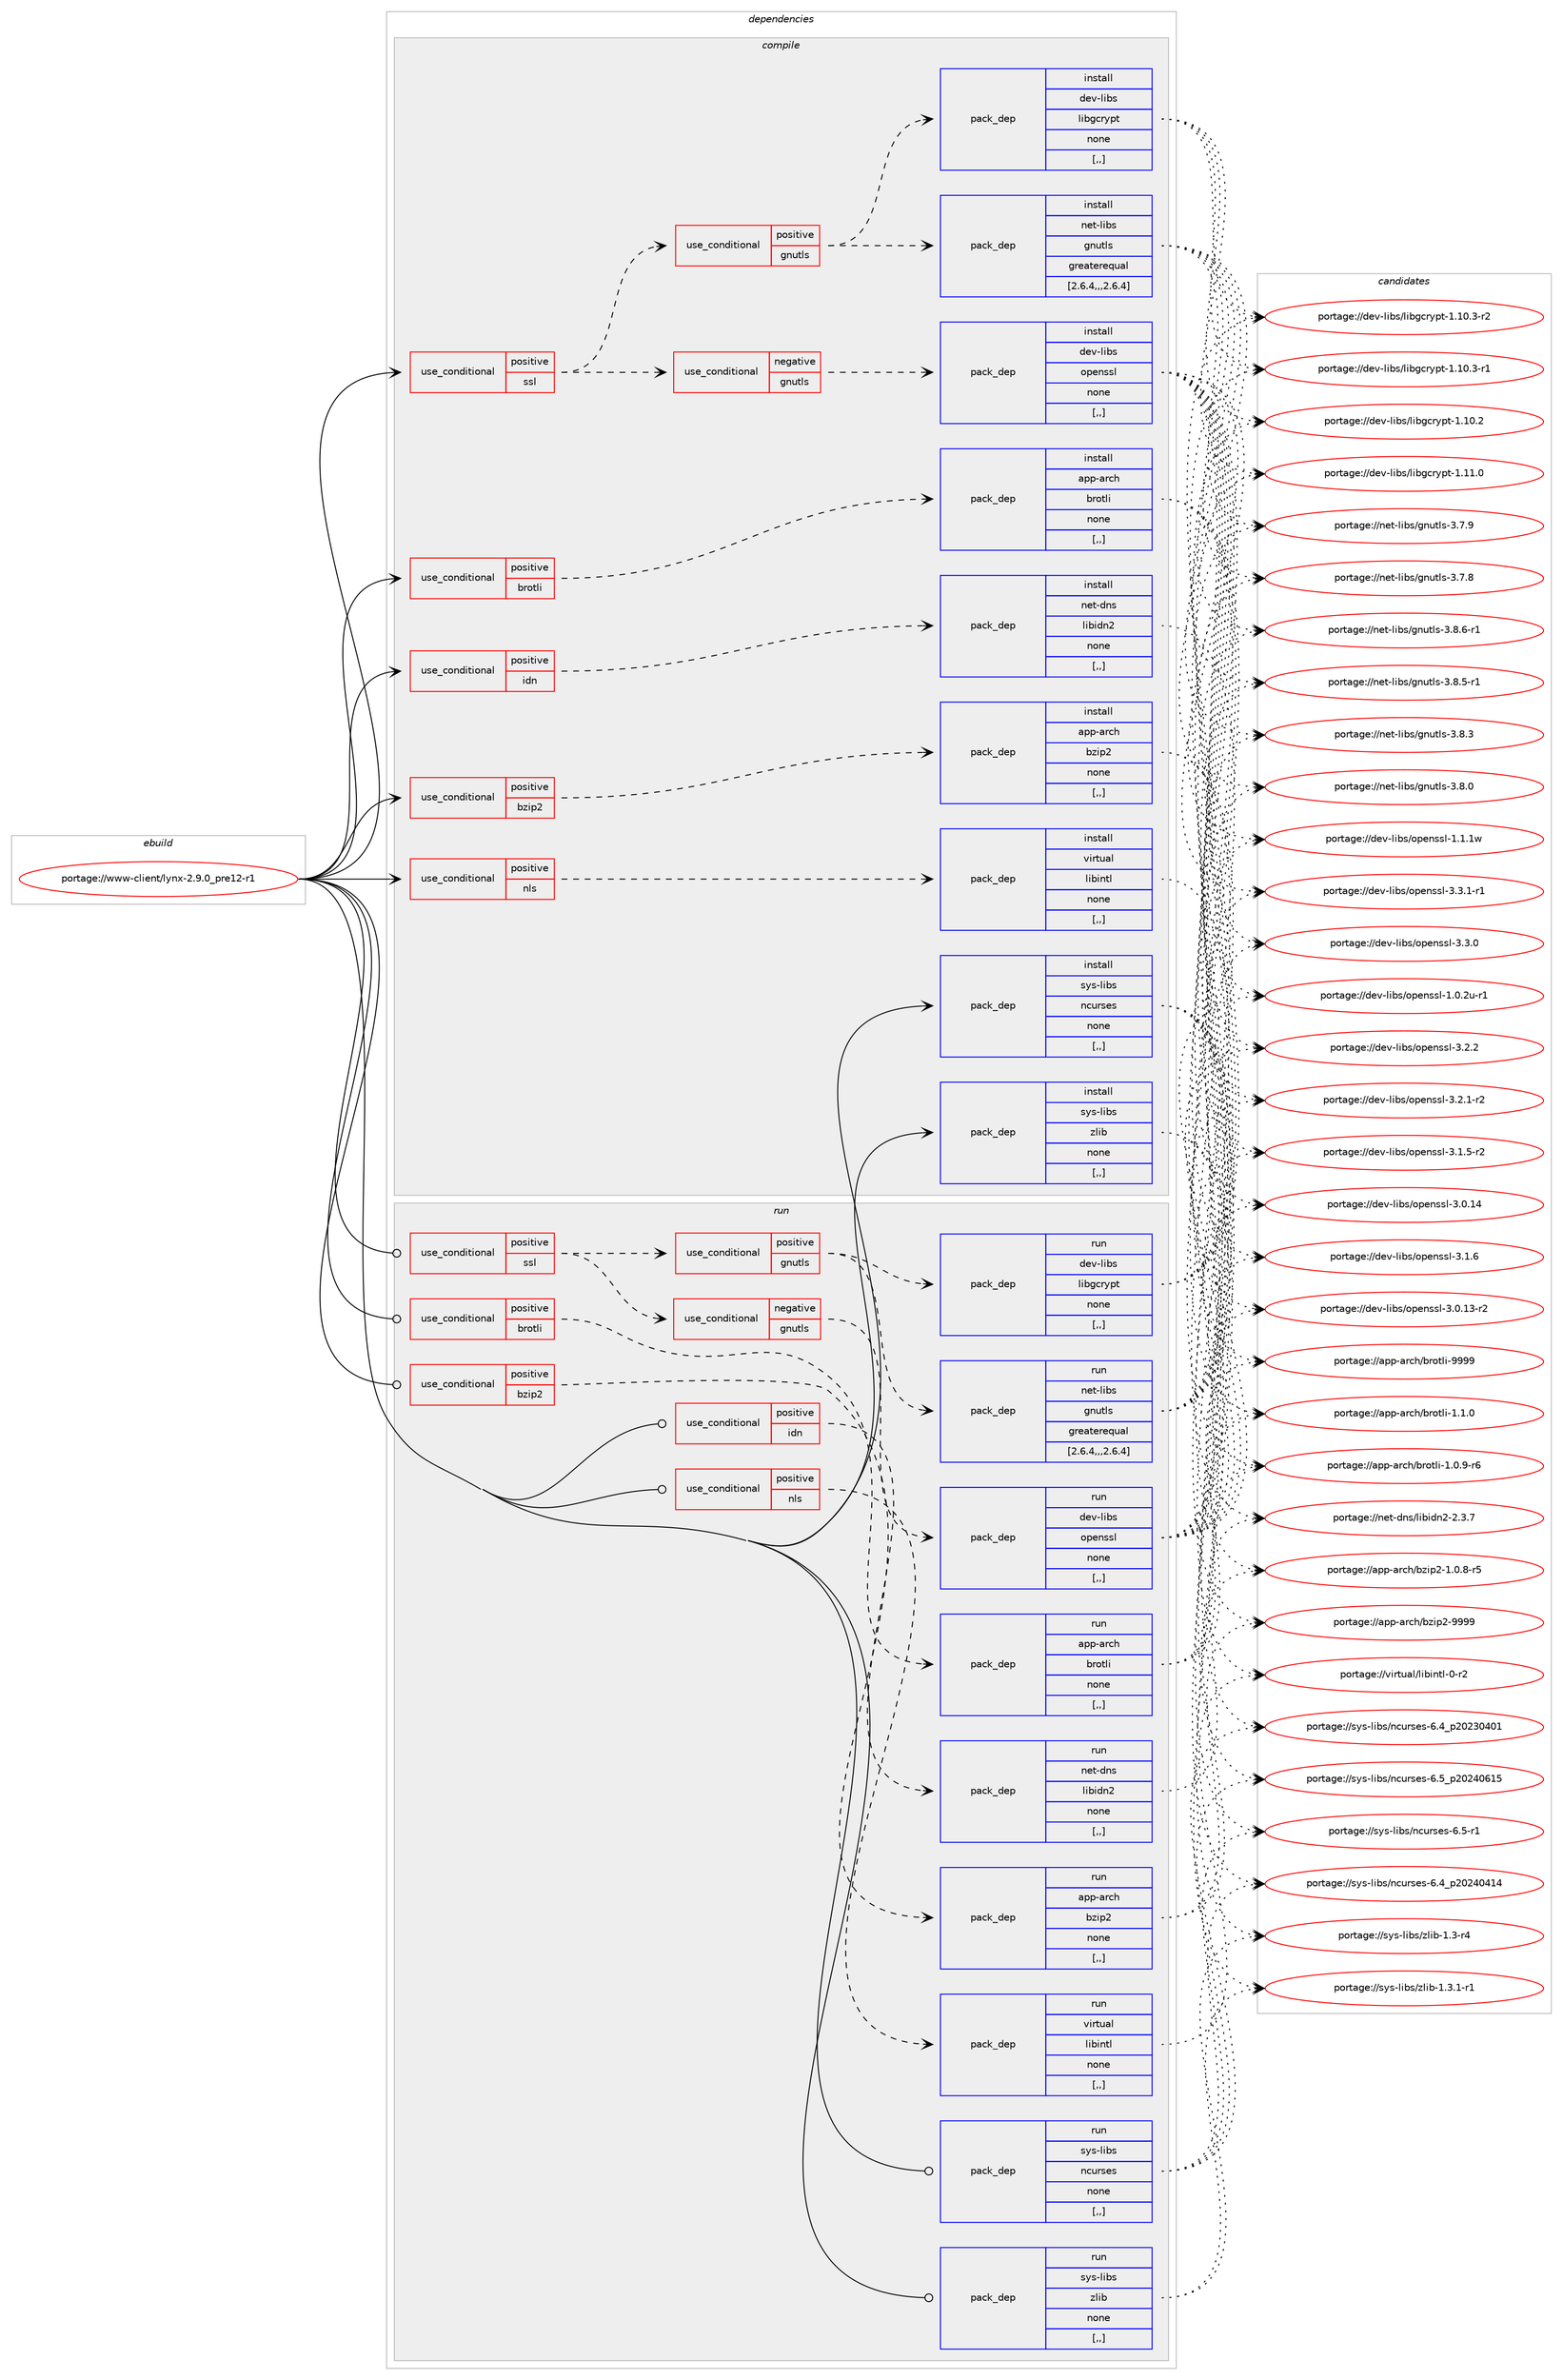 digraph prolog {

# *************
# Graph options
# *************

newrank=true;
concentrate=true;
compound=true;
graph [rankdir=LR,fontname=Helvetica,fontsize=10,ranksep=1.5];#, ranksep=2.5, nodesep=0.2];
edge  [arrowhead=vee];
node  [fontname=Helvetica,fontsize=10];

# **********
# The ebuild
# **********

subgraph cluster_leftcol {
color=gray;
label=<<i>ebuild</i>>;
id [label="portage://www-client/lynx-2.9.0_pre12-r1", color=red, width=4, href="../www-client/lynx-2.9.0_pre12-r1.svg"];
}

# ****************
# The dependencies
# ****************

subgraph cluster_midcol {
color=gray;
label=<<i>dependencies</i>>;
subgraph cluster_compile {
fillcolor="#eeeeee";
style=filled;
label=<<i>compile</i>>;
subgraph cond119969 {
dependency450584 [label=<<TABLE BORDER="0" CELLBORDER="1" CELLSPACING="0" CELLPADDING="4"><TR><TD ROWSPAN="3" CELLPADDING="10">use_conditional</TD></TR><TR><TD>positive</TD></TR><TR><TD>brotli</TD></TR></TABLE>>, shape=none, color=red];
subgraph pack327256 {
dependency450585 [label=<<TABLE BORDER="0" CELLBORDER="1" CELLSPACING="0" CELLPADDING="4" WIDTH="220"><TR><TD ROWSPAN="6" CELLPADDING="30">pack_dep</TD></TR><TR><TD WIDTH="110">install</TD></TR><TR><TD>app-arch</TD></TR><TR><TD>brotli</TD></TR><TR><TD>none</TD></TR><TR><TD>[,,]</TD></TR></TABLE>>, shape=none, color=blue];
}
dependency450584:e -> dependency450585:w [weight=20,style="dashed",arrowhead="vee"];
}
id:e -> dependency450584:w [weight=20,style="solid",arrowhead="vee"];
subgraph cond119970 {
dependency450586 [label=<<TABLE BORDER="0" CELLBORDER="1" CELLSPACING="0" CELLPADDING="4"><TR><TD ROWSPAN="3" CELLPADDING="10">use_conditional</TD></TR><TR><TD>positive</TD></TR><TR><TD>bzip2</TD></TR></TABLE>>, shape=none, color=red];
subgraph pack327257 {
dependency450587 [label=<<TABLE BORDER="0" CELLBORDER="1" CELLSPACING="0" CELLPADDING="4" WIDTH="220"><TR><TD ROWSPAN="6" CELLPADDING="30">pack_dep</TD></TR><TR><TD WIDTH="110">install</TD></TR><TR><TD>app-arch</TD></TR><TR><TD>bzip2</TD></TR><TR><TD>none</TD></TR><TR><TD>[,,]</TD></TR></TABLE>>, shape=none, color=blue];
}
dependency450586:e -> dependency450587:w [weight=20,style="dashed",arrowhead="vee"];
}
id:e -> dependency450586:w [weight=20,style="solid",arrowhead="vee"];
subgraph cond119971 {
dependency450588 [label=<<TABLE BORDER="0" CELLBORDER="1" CELLSPACING="0" CELLPADDING="4"><TR><TD ROWSPAN="3" CELLPADDING="10">use_conditional</TD></TR><TR><TD>positive</TD></TR><TR><TD>idn</TD></TR></TABLE>>, shape=none, color=red];
subgraph pack327258 {
dependency450589 [label=<<TABLE BORDER="0" CELLBORDER="1" CELLSPACING="0" CELLPADDING="4" WIDTH="220"><TR><TD ROWSPAN="6" CELLPADDING="30">pack_dep</TD></TR><TR><TD WIDTH="110">install</TD></TR><TR><TD>net-dns</TD></TR><TR><TD>libidn2</TD></TR><TR><TD>none</TD></TR><TR><TD>[,,]</TD></TR></TABLE>>, shape=none, color=blue];
}
dependency450588:e -> dependency450589:w [weight=20,style="dashed",arrowhead="vee"];
}
id:e -> dependency450588:w [weight=20,style="solid",arrowhead="vee"];
subgraph cond119972 {
dependency450590 [label=<<TABLE BORDER="0" CELLBORDER="1" CELLSPACING="0" CELLPADDING="4"><TR><TD ROWSPAN="3" CELLPADDING="10">use_conditional</TD></TR><TR><TD>positive</TD></TR><TR><TD>nls</TD></TR></TABLE>>, shape=none, color=red];
subgraph pack327259 {
dependency450591 [label=<<TABLE BORDER="0" CELLBORDER="1" CELLSPACING="0" CELLPADDING="4" WIDTH="220"><TR><TD ROWSPAN="6" CELLPADDING="30">pack_dep</TD></TR><TR><TD WIDTH="110">install</TD></TR><TR><TD>virtual</TD></TR><TR><TD>libintl</TD></TR><TR><TD>none</TD></TR><TR><TD>[,,]</TD></TR></TABLE>>, shape=none, color=blue];
}
dependency450590:e -> dependency450591:w [weight=20,style="dashed",arrowhead="vee"];
}
id:e -> dependency450590:w [weight=20,style="solid",arrowhead="vee"];
subgraph cond119973 {
dependency450592 [label=<<TABLE BORDER="0" CELLBORDER="1" CELLSPACING="0" CELLPADDING="4"><TR><TD ROWSPAN="3" CELLPADDING="10">use_conditional</TD></TR><TR><TD>positive</TD></TR><TR><TD>ssl</TD></TR></TABLE>>, shape=none, color=red];
subgraph cond119974 {
dependency450593 [label=<<TABLE BORDER="0" CELLBORDER="1" CELLSPACING="0" CELLPADDING="4"><TR><TD ROWSPAN="3" CELLPADDING="10">use_conditional</TD></TR><TR><TD>negative</TD></TR><TR><TD>gnutls</TD></TR></TABLE>>, shape=none, color=red];
subgraph pack327260 {
dependency450594 [label=<<TABLE BORDER="0" CELLBORDER="1" CELLSPACING="0" CELLPADDING="4" WIDTH="220"><TR><TD ROWSPAN="6" CELLPADDING="30">pack_dep</TD></TR><TR><TD WIDTH="110">install</TD></TR><TR><TD>dev-libs</TD></TR><TR><TD>openssl</TD></TR><TR><TD>none</TD></TR><TR><TD>[,,]</TD></TR></TABLE>>, shape=none, color=blue];
}
dependency450593:e -> dependency450594:w [weight=20,style="dashed",arrowhead="vee"];
}
dependency450592:e -> dependency450593:w [weight=20,style="dashed",arrowhead="vee"];
subgraph cond119975 {
dependency450595 [label=<<TABLE BORDER="0" CELLBORDER="1" CELLSPACING="0" CELLPADDING="4"><TR><TD ROWSPAN="3" CELLPADDING="10">use_conditional</TD></TR><TR><TD>positive</TD></TR><TR><TD>gnutls</TD></TR></TABLE>>, shape=none, color=red];
subgraph pack327261 {
dependency450596 [label=<<TABLE BORDER="0" CELLBORDER="1" CELLSPACING="0" CELLPADDING="4" WIDTH="220"><TR><TD ROWSPAN="6" CELLPADDING="30">pack_dep</TD></TR><TR><TD WIDTH="110">install</TD></TR><TR><TD>dev-libs</TD></TR><TR><TD>libgcrypt</TD></TR><TR><TD>none</TD></TR><TR><TD>[,,]</TD></TR></TABLE>>, shape=none, color=blue];
}
dependency450595:e -> dependency450596:w [weight=20,style="dashed",arrowhead="vee"];
subgraph pack327262 {
dependency450597 [label=<<TABLE BORDER="0" CELLBORDER="1" CELLSPACING="0" CELLPADDING="4" WIDTH="220"><TR><TD ROWSPAN="6" CELLPADDING="30">pack_dep</TD></TR><TR><TD WIDTH="110">install</TD></TR><TR><TD>net-libs</TD></TR><TR><TD>gnutls</TD></TR><TR><TD>greaterequal</TD></TR><TR><TD>[2.6.4,,,2.6.4]</TD></TR></TABLE>>, shape=none, color=blue];
}
dependency450595:e -> dependency450597:w [weight=20,style="dashed",arrowhead="vee"];
}
dependency450592:e -> dependency450595:w [weight=20,style="dashed",arrowhead="vee"];
}
id:e -> dependency450592:w [weight=20,style="solid",arrowhead="vee"];
subgraph pack327263 {
dependency450598 [label=<<TABLE BORDER="0" CELLBORDER="1" CELLSPACING="0" CELLPADDING="4" WIDTH="220"><TR><TD ROWSPAN="6" CELLPADDING="30">pack_dep</TD></TR><TR><TD WIDTH="110">install</TD></TR><TR><TD>sys-libs</TD></TR><TR><TD>ncurses</TD></TR><TR><TD>none</TD></TR><TR><TD>[,,]</TD></TR></TABLE>>, shape=none, color=blue];
}
id:e -> dependency450598:w [weight=20,style="solid",arrowhead="vee"];
subgraph pack327264 {
dependency450599 [label=<<TABLE BORDER="0" CELLBORDER="1" CELLSPACING="0" CELLPADDING="4" WIDTH="220"><TR><TD ROWSPAN="6" CELLPADDING="30">pack_dep</TD></TR><TR><TD WIDTH="110">install</TD></TR><TR><TD>sys-libs</TD></TR><TR><TD>zlib</TD></TR><TR><TD>none</TD></TR><TR><TD>[,,]</TD></TR></TABLE>>, shape=none, color=blue];
}
id:e -> dependency450599:w [weight=20,style="solid",arrowhead="vee"];
}
subgraph cluster_compileandrun {
fillcolor="#eeeeee";
style=filled;
label=<<i>compile and run</i>>;
}
subgraph cluster_run {
fillcolor="#eeeeee";
style=filled;
label=<<i>run</i>>;
subgraph cond119976 {
dependency450600 [label=<<TABLE BORDER="0" CELLBORDER="1" CELLSPACING="0" CELLPADDING="4"><TR><TD ROWSPAN="3" CELLPADDING="10">use_conditional</TD></TR><TR><TD>positive</TD></TR><TR><TD>brotli</TD></TR></TABLE>>, shape=none, color=red];
subgraph pack327265 {
dependency450601 [label=<<TABLE BORDER="0" CELLBORDER="1" CELLSPACING="0" CELLPADDING="4" WIDTH="220"><TR><TD ROWSPAN="6" CELLPADDING="30">pack_dep</TD></TR><TR><TD WIDTH="110">run</TD></TR><TR><TD>app-arch</TD></TR><TR><TD>brotli</TD></TR><TR><TD>none</TD></TR><TR><TD>[,,]</TD></TR></TABLE>>, shape=none, color=blue];
}
dependency450600:e -> dependency450601:w [weight=20,style="dashed",arrowhead="vee"];
}
id:e -> dependency450600:w [weight=20,style="solid",arrowhead="odot"];
subgraph cond119977 {
dependency450602 [label=<<TABLE BORDER="0" CELLBORDER="1" CELLSPACING="0" CELLPADDING="4"><TR><TD ROWSPAN="3" CELLPADDING="10">use_conditional</TD></TR><TR><TD>positive</TD></TR><TR><TD>bzip2</TD></TR></TABLE>>, shape=none, color=red];
subgraph pack327266 {
dependency450603 [label=<<TABLE BORDER="0" CELLBORDER="1" CELLSPACING="0" CELLPADDING="4" WIDTH="220"><TR><TD ROWSPAN="6" CELLPADDING="30">pack_dep</TD></TR><TR><TD WIDTH="110">run</TD></TR><TR><TD>app-arch</TD></TR><TR><TD>bzip2</TD></TR><TR><TD>none</TD></TR><TR><TD>[,,]</TD></TR></TABLE>>, shape=none, color=blue];
}
dependency450602:e -> dependency450603:w [weight=20,style="dashed",arrowhead="vee"];
}
id:e -> dependency450602:w [weight=20,style="solid",arrowhead="odot"];
subgraph cond119978 {
dependency450604 [label=<<TABLE BORDER="0" CELLBORDER="1" CELLSPACING="0" CELLPADDING="4"><TR><TD ROWSPAN="3" CELLPADDING="10">use_conditional</TD></TR><TR><TD>positive</TD></TR><TR><TD>idn</TD></TR></TABLE>>, shape=none, color=red];
subgraph pack327267 {
dependency450605 [label=<<TABLE BORDER="0" CELLBORDER="1" CELLSPACING="0" CELLPADDING="4" WIDTH="220"><TR><TD ROWSPAN="6" CELLPADDING="30">pack_dep</TD></TR><TR><TD WIDTH="110">run</TD></TR><TR><TD>net-dns</TD></TR><TR><TD>libidn2</TD></TR><TR><TD>none</TD></TR><TR><TD>[,,]</TD></TR></TABLE>>, shape=none, color=blue];
}
dependency450604:e -> dependency450605:w [weight=20,style="dashed",arrowhead="vee"];
}
id:e -> dependency450604:w [weight=20,style="solid",arrowhead="odot"];
subgraph cond119979 {
dependency450606 [label=<<TABLE BORDER="0" CELLBORDER="1" CELLSPACING="0" CELLPADDING="4"><TR><TD ROWSPAN="3" CELLPADDING="10">use_conditional</TD></TR><TR><TD>positive</TD></TR><TR><TD>nls</TD></TR></TABLE>>, shape=none, color=red];
subgraph pack327268 {
dependency450607 [label=<<TABLE BORDER="0" CELLBORDER="1" CELLSPACING="0" CELLPADDING="4" WIDTH="220"><TR><TD ROWSPAN="6" CELLPADDING="30">pack_dep</TD></TR><TR><TD WIDTH="110">run</TD></TR><TR><TD>virtual</TD></TR><TR><TD>libintl</TD></TR><TR><TD>none</TD></TR><TR><TD>[,,]</TD></TR></TABLE>>, shape=none, color=blue];
}
dependency450606:e -> dependency450607:w [weight=20,style="dashed",arrowhead="vee"];
}
id:e -> dependency450606:w [weight=20,style="solid",arrowhead="odot"];
subgraph cond119980 {
dependency450608 [label=<<TABLE BORDER="0" CELLBORDER="1" CELLSPACING="0" CELLPADDING="4"><TR><TD ROWSPAN="3" CELLPADDING="10">use_conditional</TD></TR><TR><TD>positive</TD></TR><TR><TD>ssl</TD></TR></TABLE>>, shape=none, color=red];
subgraph cond119981 {
dependency450609 [label=<<TABLE BORDER="0" CELLBORDER="1" CELLSPACING="0" CELLPADDING="4"><TR><TD ROWSPAN="3" CELLPADDING="10">use_conditional</TD></TR><TR><TD>negative</TD></TR><TR><TD>gnutls</TD></TR></TABLE>>, shape=none, color=red];
subgraph pack327269 {
dependency450610 [label=<<TABLE BORDER="0" CELLBORDER="1" CELLSPACING="0" CELLPADDING="4" WIDTH="220"><TR><TD ROWSPAN="6" CELLPADDING="30">pack_dep</TD></TR><TR><TD WIDTH="110">run</TD></TR><TR><TD>dev-libs</TD></TR><TR><TD>openssl</TD></TR><TR><TD>none</TD></TR><TR><TD>[,,]</TD></TR></TABLE>>, shape=none, color=blue];
}
dependency450609:e -> dependency450610:w [weight=20,style="dashed",arrowhead="vee"];
}
dependency450608:e -> dependency450609:w [weight=20,style="dashed",arrowhead="vee"];
subgraph cond119982 {
dependency450611 [label=<<TABLE BORDER="0" CELLBORDER="1" CELLSPACING="0" CELLPADDING="4"><TR><TD ROWSPAN="3" CELLPADDING="10">use_conditional</TD></TR><TR><TD>positive</TD></TR><TR><TD>gnutls</TD></TR></TABLE>>, shape=none, color=red];
subgraph pack327270 {
dependency450612 [label=<<TABLE BORDER="0" CELLBORDER="1" CELLSPACING="0" CELLPADDING="4" WIDTH="220"><TR><TD ROWSPAN="6" CELLPADDING="30">pack_dep</TD></TR><TR><TD WIDTH="110">run</TD></TR><TR><TD>dev-libs</TD></TR><TR><TD>libgcrypt</TD></TR><TR><TD>none</TD></TR><TR><TD>[,,]</TD></TR></TABLE>>, shape=none, color=blue];
}
dependency450611:e -> dependency450612:w [weight=20,style="dashed",arrowhead="vee"];
subgraph pack327271 {
dependency450613 [label=<<TABLE BORDER="0" CELLBORDER="1" CELLSPACING="0" CELLPADDING="4" WIDTH="220"><TR><TD ROWSPAN="6" CELLPADDING="30">pack_dep</TD></TR><TR><TD WIDTH="110">run</TD></TR><TR><TD>net-libs</TD></TR><TR><TD>gnutls</TD></TR><TR><TD>greaterequal</TD></TR><TR><TD>[2.6.4,,,2.6.4]</TD></TR></TABLE>>, shape=none, color=blue];
}
dependency450611:e -> dependency450613:w [weight=20,style="dashed",arrowhead="vee"];
}
dependency450608:e -> dependency450611:w [weight=20,style="dashed",arrowhead="vee"];
}
id:e -> dependency450608:w [weight=20,style="solid",arrowhead="odot"];
subgraph pack327272 {
dependency450614 [label=<<TABLE BORDER="0" CELLBORDER="1" CELLSPACING="0" CELLPADDING="4" WIDTH="220"><TR><TD ROWSPAN="6" CELLPADDING="30">pack_dep</TD></TR><TR><TD WIDTH="110">run</TD></TR><TR><TD>sys-libs</TD></TR><TR><TD>ncurses</TD></TR><TR><TD>none</TD></TR><TR><TD>[,,]</TD></TR></TABLE>>, shape=none, color=blue];
}
id:e -> dependency450614:w [weight=20,style="solid",arrowhead="odot"];
subgraph pack327273 {
dependency450615 [label=<<TABLE BORDER="0" CELLBORDER="1" CELLSPACING="0" CELLPADDING="4" WIDTH="220"><TR><TD ROWSPAN="6" CELLPADDING="30">pack_dep</TD></TR><TR><TD WIDTH="110">run</TD></TR><TR><TD>sys-libs</TD></TR><TR><TD>zlib</TD></TR><TR><TD>none</TD></TR><TR><TD>[,,]</TD></TR></TABLE>>, shape=none, color=blue];
}
id:e -> dependency450615:w [weight=20,style="solid",arrowhead="odot"];
}
}

# **************
# The candidates
# **************

subgraph cluster_choices {
rank=same;
color=gray;
label=<<i>candidates</i>>;

subgraph choice327256 {
color=black;
nodesep=1;
choice9711211245971149910447981141111161081054557575757 [label="portage://app-arch/brotli-9999", color=red, width=4,href="../app-arch/brotli-9999.svg"];
choice971121124597114991044798114111116108105454946494648 [label="portage://app-arch/brotli-1.1.0", color=red, width=4,href="../app-arch/brotli-1.1.0.svg"];
choice9711211245971149910447981141111161081054549464846574511454 [label="portage://app-arch/brotli-1.0.9-r6", color=red, width=4,href="../app-arch/brotli-1.0.9-r6.svg"];
dependency450585:e -> choice9711211245971149910447981141111161081054557575757:w [style=dotted,weight="100"];
dependency450585:e -> choice971121124597114991044798114111116108105454946494648:w [style=dotted,weight="100"];
dependency450585:e -> choice9711211245971149910447981141111161081054549464846574511454:w [style=dotted,weight="100"];
}
subgraph choice327257 {
color=black;
nodesep=1;
choice971121124597114991044798122105112504557575757 [label="portage://app-arch/bzip2-9999", color=red, width=4,href="../app-arch/bzip2-9999.svg"];
choice971121124597114991044798122105112504549464846564511453 [label="portage://app-arch/bzip2-1.0.8-r5", color=red, width=4,href="../app-arch/bzip2-1.0.8-r5.svg"];
dependency450587:e -> choice971121124597114991044798122105112504557575757:w [style=dotted,weight="100"];
dependency450587:e -> choice971121124597114991044798122105112504549464846564511453:w [style=dotted,weight="100"];
}
subgraph choice327258 {
color=black;
nodesep=1;
choice11010111645100110115471081059810510011050455046514655 [label="portage://net-dns/libidn2-2.3.7", color=red, width=4,href="../net-dns/libidn2-2.3.7.svg"];
dependency450589:e -> choice11010111645100110115471081059810510011050455046514655:w [style=dotted,weight="100"];
}
subgraph choice327259 {
color=black;
nodesep=1;
choice11810511411611797108471081059810511011610845484511450 [label="portage://virtual/libintl-0-r2", color=red, width=4,href="../virtual/libintl-0-r2.svg"];
dependency450591:e -> choice11810511411611797108471081059810511011610845484511450:w [style=dotted,weight="100"];
}
subgraph choice327260 {
color=black;
nodesep=1;
choice1001011184510810598115471111121011101151151084551465146494511449 [label="portage://dev-libs/openssl-3.3.1-r1", color=red, width=4,href="../dev-libs/openssl-3.3.1-r1.svg"];
choice100101118451081059811547111112101110115115108455146514648 [label="portage://dev-libs/openssl-3.3.0", color=red, width=4,href="../dev-libs/openssl-3.3.0.svg"];
choice100101118451081059811547111112101110115115108455146504650 [label="portage://dev-libs/openssl-3.2.2", color=red, width=4,href="../dev-libs/openssl-3.2.2.svg"];
choice1001011184510810598115471111121011101151151084551465046494511450 [label="portage://dev-libs/openssl-3.2.1-r2", color=red, width=4,href="../dev-libs/openssl-3.2.1-r2.svg"];
choice100101118451081059811547111112101110115115108455146494654 [label="portage://dev-libs/openssl-3.1.6", color=red, width=4,href="../dev-libs/openssl-3.1.6.svg"];
choice1001011184510810598115471111121011101151151084551464946534511450 [label="portage://dev-libs/openssl-3.1.5-r2", color=red, width=4,href="../dev-libs/openssl-3.1.5-r2.svg"];
choice10010111845108105981154711111210111011511510845514648464952 [label="portage://dev-libs/openssl-3.0.14", color=red, width=4,href="../dev-libs/openssl-3.0.14.svg"];
choice100101118451081059811547111112101110115115108455146484649514511450 [label="portage://dev-libs/openssl-3.0.13-r2", color=red, width=4,href="../dev-libs/openssl-3.0.13-r2.svg"];
choice100101118451081059811547111112101110115115108454946494649119 [label="portage://dev-libs/openssl-1.1.1w", color=red, width=4,href="../dev-libs/openssl-1.1.1w.svg"];
choice1001011184510810598115471111121011101151151084549464846501174511449 [label="portage://dev-libs/openssl-1.0.2u-r1", color=red, width=4,href="../dev-libs/openssl-1.0.2u-r1.svg"];
dependency450594:e -> choice1001011184510810598115471111121011101151151084551465146494511449:w [style=dotted,weight="100"];
dependency450594:e -> choice100101118451081059811547111112101110115115108455146514648:w [style=dotted,weight="100"];
dependency450594:e -> choice100101118451081059811547111112101110115115108455146504650:w [style=dotted,weight="100"];
dependency450594:e -> choice1001011184510810598115471111121011101151151084551465046494511450:w [style=dotted,weight="100"];
dependency450594:e -> choice100101118451081059811547111112101110115115108455146494654:w [style=dotted,weight="100"];
dependency450594:e -> choice1001011184510810598115471111121011101151151084551464946534511450:w [style=dotted,weight="100"];
dependency450594:e -> choice10010111845108105981154711111210111011511510845514648464952:w [style=dotted,weight="100"];
dependency450594:e -> choice100101118451081059811547111112101110115115108455146484649514511450:w [style=dotted,weight="100"];
dependency450594:e -> choice100101118451081059811547111112101110115115108454946494649119:w [style=dotted,weight="100"];
dependency450594:e -> choice1001011184510810598115471111121011101151151084549464846501174511449:w [style=dotted,weight="100"];
}
subgraph choice327261 {
color=black;
nodesep=1;
choice100101118451081059811547108105981039911412111211645494649494648 [label="portage://dev-libs/libgcrypt-1.11.0", color=red, width=4,href="../dev-libs/libgcrypt-1.11.0.svg"];
choice1001011184510810598115471081059810399114121112116454946494846514511450 [label="portage://dev-libs/libgcrypt-1.10.3-r2", color=red, width=4,href="../dev-libs/libgcrypt-1.10.3-r2.svg"];
choice1001011184510810598115471081059810399114121112116454946494846514511449 [label="portage://dev-libs/libgcrypt-1.10.3-r1", color=red, width=4,href="../dev-libs/libgcrypt-1.10.3-r1.svg"];
choice100101118451081059811547108105981039911412111211645494649484650 [label="portage://dev-libs/libgcrypt-1.10.2", color=red, width=4,href="../dev-libs/libgcrypt-1.10.2.svg"];
dependency450596:e -> choice100101118451081059811547108105981039911412111211645494649494648:w [style=dotted,weight="100"];
dependency450596:e -> choice1001011184510810598115471081059810399114121112116454946494846514511450:w [style=dotted,weight="100"];
dependency450596:e -> choice1001011184510810598115471081059810399114121112116454946494846514511449:w [style=dotted,weight="100"];
dependency450596:e -> choice100101118451081059811547108105981039911412111211645494649484650:w [style=dotted,weight="100"];
}
subgraph choice327262 {
color=black;
nodesep=1;
choice1101011164510810598115471031101171161081154551465646544511449 [label="portage://net-libs/gnutls-3.8.6-r1", color=red, width=4,href="../net-libs/gnutls-3.8.6-r1.svg"];
choice1101011164510810598115471031101171161081154551465646534511449 [label="portage://net-libs/gnutls-3.8.5-r1", color=red, width=4,href="../net-libs/gnutls-3.8.5-r1.svg"];
choice110101116451081059811547103110117116108115455146564651 [label="portage://net-libs/gnutls-3.8.3", color=red, width=4,href="../net-libs/gnutls-3.8.3.svg"];
choice110101116451081059811547103110117116108115455146564648 [label="portage://net-libs/gnutls-3.8.0", color=red, width=4,href="../net-libs/gnutls-3.8.0.svg"];
choice110101116451081059811547103110117116108115455146554657 [label="portage://net-libs/gnutls-3.7.9", color=red, width=4,href="../net-libs/gnutls-3.7.9.svg"];
choice110101116451081059811547103110117116108115455146554656 [label="portage://net-libs/gnutls-3.7.8", color=red, width=4,href="../net-libs/gnutls-3.7.8.svg"];
dependency450597:e -> choice1101011164510810598115471031101171161081154551465646544511449:w [style=dotted,weight="100"];
dependency450597:e -> choice1101011164510810598115471031101171161081154551465646534511449:w [style=dotted,weight="100"];
dependency450597:e -> choice110101116451081059811547103110117116108115455146564651:w [style=dotted,weight="100"];
dependency450597:e -> choice110101116451081059811547103110117116108115455146564648:w [style=dotted,weight="100"];
dependency450597:e -> choice110101116451081059811547103110117116108115455146554657:w [style=dotted,weight="100"];
dependency450597:e -> choice110101116451081059811547103110117116108115455146554656:w [style=dotted,weight="100"];
}
subgraph choice327263 {
color=black;
nodesep=1;
choice1151211154510810598115471109911711411510111545544653951125048505248544953 [label="portage://sys-libs/ncurses-6.5_p20240615", color=red, width=4,href="../sys-libs/ncurses-6.5_p20240615.svg"];
choice11512111545108105981154711099117114115101115455446534511449 [label="portage://sys-libs/ncurses-6.5-r1", color=red, width=4,href="../sys-libs/ncurses-6.5-r1.svg"];
choice1151211154510810598115471109911711411510111545544652951125048505248524952 [label="portage://sys-libs/ncurses-6.4_p20240414", color=red, width=4,href="../sys-libs/ncurses-6.4_p20240414.svg"];
choice1151211154510810598115471109911711411510111545544652951125048505148524849 [label="portage://sys-libs/ncurses-6.4_p20230401", color=red, width=4,href="../sys-libs/ncurses-6.4_p20230401.svg"];
dependency450598:e -> choice1151211154510810598115471109911711411510111545544653951125048505248544953:w [style=dotted,weight="100"];
dependency450598:e -> choice11512111545108105981154711099117114115101115455446534511449:w [style=dotted,weight="100"];
dependency450598:e -> choice1151211154510810598115471109911711411510111545544652951125048505248524952:w [style=dotted,weight="100"];
dependency450598:e -> choice1151211154510810598115471109911711411510111545544652951125048505148524849:w [style=dotted,weight="100"];
}
subgraph choice327264 {
color=black;
nodesep=1;
choice115121115451081059811547122108105984549465146494511449 [label="portage://sys-libs/zlib-1.3.1-r1", color=red, width=4,href="../sys-libs/zlib-1.3.1-r1.svg"];
choice11512111545108105981154712210810598454946514511452 [label="portage://sys-libs/zlib-1.3-r4", color=red, width=4,href="../sys-libs/zlib-1.3-r4.svg"];
dependency450599:e -> choice115121115451081059811547122108105984549465146494511449:w [style=dotted,weight="100"];
dependency450599:e -> choice11512111545108105981154712210810598454946514511452:w [style=dotted,weight="100"];
}
subgraph choice327265 {
color=black;
nodesep=1;
choice9711211245971149910447981141111161081054557575757 [label="portage://app-arch/brotli-9999", color=red, width=4,href="../app-arch/brotli-9999.svg"];
choice971121124597114991044798114111116108105454946494648 [label="portage://app-arch/brotli-1.1.0", color=red, width=4,href="../app-arch/brotli-1.1.0.svg"];
choice9711211245971149910447981141111161081054549464846574511454 [label="portage://app-arch/brotli-1.0.9-r6", color=red, width=4,href="../app-arch/brotli-1.0.9-r6.svg"];
dependency450601:e -> choice9711211245971149910447981141111161081054557575757:w [style=dotted,weight="100"];
dependency450601:e -> choice971121124597114991044798114111116108105454946494648:w [style=dotted,weight="100"];
dependency450601:e -> choice9711211245971149910447981141111161081054549464846574511454:w [style=dotted,weight="100"];
}
subgraph choice327266 {
color=black;
nodesep=1;
choice971121124597114991044798122105112504557575757 [label="portage://app-arch/bzip2-9999", color=red, width=4,href="../app-arch/bzip2-9999.svg"];
choice971121124597114991044798122105112504549464846564511453 [label="portage://app-arch/bzip2-1.0.8-r5", color=red, width=4,href="../app-arch/bzip2-1.0.8-r5.svg"];
dependency450603:e -> choice971121124597114991044798122105112504557575757:w [style=dotted,weight="100"];
dependency450603:e -> choice971121124597114991044798122105112504549464846564511453:w [style=dotted,weight="100"];
}
subgraph choice327267 {
color=black;
nodesep=1;
choice11010111645100110115471081059810510011050455046514655 [label="portage://net-dns/libidn2-2.3.7", color=red, width=4,href="../net-dns/libidn2-2.3.7.svg"];
dependency450605:e -> choice11010111645100110115471081059810510011050455046514655:w [style=dotted,weight="100"];
}
subgraph choice327268 {
color=black;
nodesep=1;
choice11810511411611797108471081059810511011610845484511450 [label="portage://virtual/libintl-0-r2", color=red, width=4,href="../virtual/libintl-0-r2.svg"];
dependency450607:e -> choice11810511411611797108471081059810511011610845484511450:w [style=dotted,weight="100"];
}
subgraph choice327269 {
color=black;
nodesep=1;
choice1001011184510810598115471111121011101151151084551465146494511449 [label="portage://dev-libs/openssl-3.3.1-r1", color=red, width=4,href="../dev-libs/openssl-3.3.1-r1.svg"];
choice100101118451081059811547111112101110115115108455146514648 [label="portage://dev-libs/openssl-3.3.0", color=red, width=4,href="../dev-libs/openssl-3.3.0.svg"];
choice100101118451081059811547111112101110115115108455146504650 [label="portage://dev-libs/openssl-3.2.2", color=red, width=4,href="../dev-libs/openssl-3.2.2.svg"];
choice1001011184510810598115471111121011101151151084551465046494511450 [label="portage://dev-libs/openssl-3.2.1-r2", color=red, width=4,href="../dev-libs/openssl-3.2.1-r2.svg"];
choice100101118451081059811547111112101110115115108455146494654 [label="portage://dev-libs/openssl-3.1.6", color=red, width=4,href="../dev-libs/openssl-3.1.6.svg"];
choice1001011184510810598115471111121011101151151084551464946534511450 [label="portage://dev-libs/openssl-3.1.5-r2", color=red, width=4,href="../dev-libs/openssl-3.1.5-r2.svg"];
choice10010111845108105981154711111210111011511510845514648464952 [label="portage://dev-libs/openssl-3.0.14", color=red, width=4,href="../dev-libs/openssl-3.0.14.svg"];
choice100101118451081059811547111112101110115115108455146484649514511450 [label="portage://dev-libs/openssl-3.0.13-r2", color=red, width=4,href="../dev-libs/openssl-3.0.13-r2.svg"];
choice100101118451081059811547111112101110115115108454946494649119 [label="portage://dev-libs/openssl-1.1.1w", color=red, width=4,href="../dev-libs/openssl-1.1.1w.svg"];
choice1001011184510810598115471111121011101151151084549464846501174511449 [label="portage://dev-libs/openssl-1.0.2u-r1", color=red, width=4,href="../dev-libs/openssl-1.0.2u-r1.svg"];
dependency450610:e -> choice1001011184510810598115471111121011101151151084551465146494511449:w [style=dotted,weight="100"];
dependency450610:e -> choice100101118451081059811547111112101110115115108455146514648:w [style=dotted,weight="100"];
dependency450610:e -> choice100101118451081059811547111112101110115115108455146504650:w [style=dotted,weight="100"];
dependency450610:e -> choice1001011184510810598115471111121011101151151084551465046494511450:w [style=dotted,weight="100"];
dependency450610:e -> choice100101118451081059811547111112101110115115108455146494654:w [style=dotted,weight="100"];
dependency450610:e -> choice1001011184510810598115471111121011101151151084551464946534511450:w [style=dotted,weight="100"];
dependency450610:e -> choice10010111845108105981154711111210111011511510845514648464952:w [style=dotted,weight="100"];
dependency450610:e -> choice100101118451081059811547111112101110115115108455146484649514511450:w [style=dotted,weight="100"];
dependency450610:e -> choice100101118451081059811547111112101110115115108454946494649119:w [style=dotted,weight="100"];
dependency450610:e -> choice1001011184510810598115471111121011101151151084549464846501174511449:w [style=dotted,weight="100"];
}
subgraph choice327270 {
color=black;
nodesep=1;
choice100101118451081059811547108105981039911412111211645494649494648 [label="portage://dev-libs/libgcrypt-1.11.0", color=red, width=4,href="../dev-libs/libgcrypt-1.11.0.svg"];
choice1001011184510810598115471081059810399114121112116454946494846514511450 [label="portage://dev-libs/libgcrypt-1.10.3-r2", color=red, width=4,href="../dev-libs/libgcrypt-1.10.3-r2.svg"];
choice1001011184510810598115471081059810399114121112116454946494846514511449 [label="portage://dev-libs/libgcrypt-1.10.3-r1", color=red, width=4,href="../dev-libs/libgcrypt-1.10.3-r1.svg"];
choice100101118451081059811547108105981039911412111211645494649484650 [label="portage://dev-libs/libgcrypt-1.10.2", color=red, width=4,href="../dev-libs/libgcrypt-1.10.2.svg"];
dependency450612:e -> choice100101118451081059811547108105981039911412111211645494649494648:w [style=dotted,weight="100"];
dependency450612:e -> choice1001011184510810598115471081059810399114121112116454946494846514511450:w [style=dotted,weight="100"];
dependency450612:e -> choice1001011184510810598115471081059810399114121112116454946494846514511449:w [style=dotted,weight="100"];
dependency450612:e -> choice100101118451081059811547108105981039911412111211645494649484650:w [style=dotted,weight="100"];
}
subgraph choice327271 {
color=black;
nodesep=1;
choice1101011164510810598115471031101171161081154551465646544511449 [label="portage://net-libs/gnutls-3.8.6-r1", color=red, width=4,href="../net-libs/gnutls-3.8.6-r1.svg"];
choice1101011164510810598115471031101171161081154551465646534511449 [label="portage://net-libs/gnutls-3.8.5-r1", color=red, width=4,href="../net-libs/gnutls-3.8.5-r1.svg"];
choice110101116451081059811547103110117116108115455146564651 [label="portage://net-libs/gnutls-3.8.3", color=red, width=4,href="../net-libs/gnutls-3.8.3.svg"];
choice110101116451081059811547103110117116108115455146564648 [label="portage://net-libs/gnutls-3.8.0", color=red, width=4,href="../net-libs/gnutls-3.8.0.svg"];
choice110101116451081059811547103110117116108115455146554657 [label="portage://net-libs/gnutls-3.7.9", color=red, width=4,href="../net-libs/gnutls-3.7.9.svg"];
choice110101116451081059811547103110117116108115455146554656 [label="portage://net-libs/gnutls-3.7.8", color=red, width=4,href="../net-libs/gnutls-3.7.8.svg"];
dependency450613:e -> choice1101011164510810598115471031101171161081154551465646544511449:w [style=dotted,weight="100"];
dependency450613:e -> choice1101011164510810598115471031101171161081154551465646534511449:w [style=dotted,weight="100"];
dependency450613:e -> choice110101116451081059811547103110117116108115455146564651:w [style=dotted,weight="100"];
dependency450613:e -> choice110101116451081059811547103110117116108115455146564648:w [style=dotted,weight="100"];
dependency450613:e -> choice110101116451081059811547103110117116108115455146554657:w [style=dotted,weight="100"];
dependency450613:e -> choice110101116451081059811547103110117116108115455146554656:w [style=dotted,weight="100"];
}
subgraph choice327272 {
color=black;
nodesep=1;
choice1151211154510810598115471109911711411510111545544653951125048505248544953 [label="portage://sys-libs/ncurses-6.5_p20240615", color=red, width=4,href="../sys-libs/ncurses-6.5_p20240615.svg"];
choice11512111545108105981154711099117114115101115455446534511449 [label="portage://sys-libs/ncurses-6.5-r1", color=red, width=4,href="../sys-libs/ncurses-6.5-r1.svg"];
choice1151211154510810598115471109911711411510111545544652951125048505248524952 [label="portage://sys-libs/ncurses-6.4_p20240414", color=red, width=4,href="../sys-libs/ncurses-6.4_p20240414.svg"];
choice1151211154510810598115471109911711411510111545544652951125048505148524849 [label="portage://sys-libs/ncurses-6.4_p20230401", color=red, width=4,href="../sys-libs/ncurses-6.4_p20230401.svg"];
dependency450614:e -> choice1151211154510810598115471109911711411510111545544653951125048505248544953:w [style=dotted,weight="100"];
dependency450614:e -> choice11512111545108105981154711099117114115101115455446534511449:w [style=dotted,weight="100"];
dependency450614:e -> choice1151211154510810598115471109911711411510111545544652951125048505248524952:w [style=dotted,weight="100"];
dependency450614:e -> choice1151211154510810598115471109911711411510111545544652951125048505148524849:w [style=dotted,weight="100"];
}
subgraph choice327273 {
color=black;
nodesep=1;
choice115121115451081059811547122108105984549465146494511449 [label="portage://sys-libs/zlib-1.3.1-r1", color=red, width=4,href="../sys-libs/zlib-1.3.1-r1.svg"];
choice11512111545108105981154712210810598454946514511452 [label="portage://sys-libs/zlib-1.3-r4", color=red, width=4,href="../sys-libs/zlib-1.3-r4.svg"];
dependency450615:e -> choice115121115451081059811547122108105984549465146494511449:w [style=dotted,weight="100"];
dependency450615:e -> choice11512111545108105981154712210810598454946514511452:w [style=dotted,weight="100"];
}
}

}

